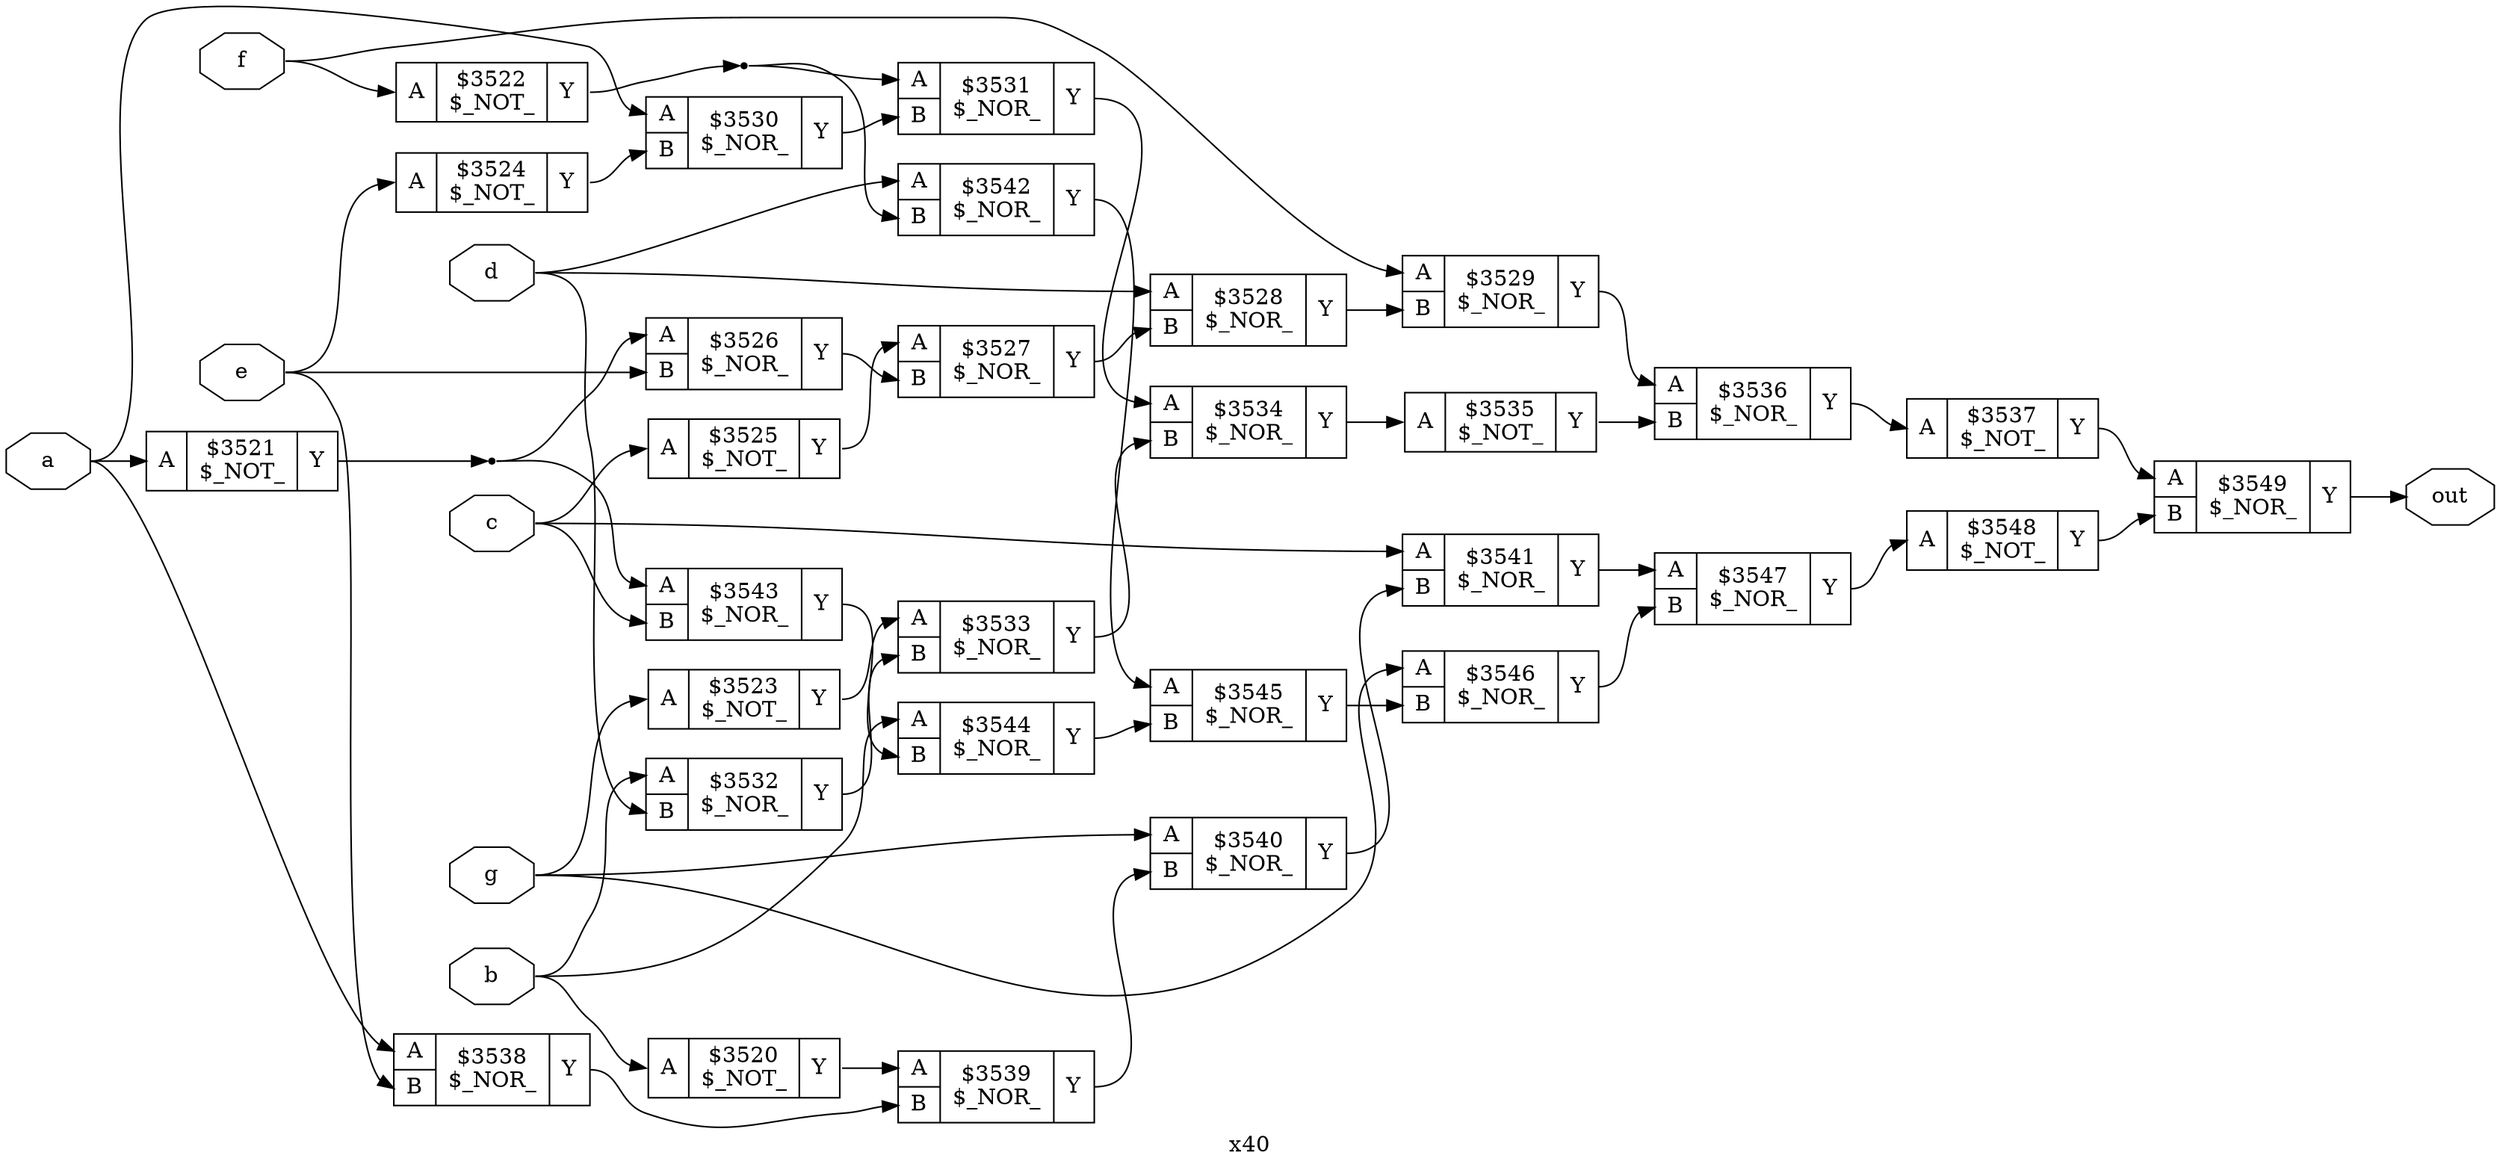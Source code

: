 digraph "x40" {
label="x40";
rankdir="LR";
remincross=true;
n30 [ shape=octagon, label="a", color="black", fontcolor="black" ];
n31 [ shape=octagon, label="b", color="black", fontcolor="black" ];
n32 [ shape=octagon, label="c", color="black", fontcolor="black" ];
n33 [ shape=octagon, label="d", color="black", fontcolor="black" ];
n34 [ shape=octagon, label="e", color="black", fontcolor="black" ];
n35 [ shape=octagon, label="f", color="black", fontcolor="black" ];
n36 [ shape=octagon, label="g", color="black", fontcolor="black" ];
n37 [ shape=octagon, label="out", color="black", fontcolor="black" ];
c40 [ shape=record, label="{{<p38> A}|$3520\n$_NOT_|{<p39> Y}}" ];
c41 [ shape=record, label="{{<p38> A}|$3521\n$_NOT_|{<p39> Y}}" ];
c42 [ shape=record, label="{{<p38> A}|$3522\n$_NOT_|{<p39> Y}}" ];
c43 [ shape=record, label="{{<p38> A}|$3523\n$_NOT_|{<p39> Y}}" ];
c44 [ shape=record, label="{{<p38> A}|$3524\n$_NOT_|{<p39> Y}}" ];
c45 [ shape=record, label="{{<p38> A}|$3525\n$_NOT_|{<p39> Y}}" ];
c47 [ shape=record, label="{{<p38> A|<p46> B}|$3526\n$_NOR_|{<p39> Y}}" ];
c48 [ shape=record, label="{{<p38> A|<p46> B}|$3527\n$_NOR_|{<p39> Y}}" ];
c49 [ shape=record, label="{{<p38> A|<p46> B}|$3528\n$_NOR_|{<p39> Y}}" ];
c50 [ shape=record, label="{{<p38> A|<p46> B}|$3529\n$_NOR_|{<p39> Y}}" ];
c51 [ shape=record, label="{{<p38> A|<p46> B}|$3530\n$_NOR_|{<p39> Y}}" ];
c52 [ shape=record, label="{{<p38> A|<p46> B}|$3531\n$_NOR_|{<p39> Y}}" ];
c53 [ shape=record, label="{{<p38> A|<p46> B}|$3532\n$_NOR_|{<p39> Y}}" ];
c54 [ shape=record, label="{{<p38> A|<p46> B}|$3533\n$_NOR_|{<p39> Y}}" ];
c55 [ shape=record, label="{{<p38> A|<p46> B}|$3534\n$_NOR_|{<p39> Y}}" ];
c56 [ shape=record, label="{{<p38> A}|$3535\n$_NOT_|{<p39> Y}}" ];
c57 [ shape=record, label="{{<p38> A|<p46> B}|$3536\n$_NOR_|{<p39> Y}}" ];
c58 [ shape=record, label="{{<p38> A}|$3537\n$_NOT_|{<p39> Y}}" ];
c59 [ shape=record, label="{{<p38> A|<p46> B}|$3538\n$_NOR_|{<p39> Y}}" ];
c60 [ shape=record, label="{{<p38> A|<p46> B}|$3539\n$_NOR_|{<p39> Y}}" ];
c61 [ shape=record, label="{{<p38> A|<p46> B}|$3540\n$_NOR_|{<p39> Y}}" ];
c62 [ shape=record, label="{{<p38> A|<p46> B}|$3541\n$_NOR_|{<p39> Y}}" ];
c63 [ shape=record, label="{{<p38> A|<p46> B}|$3542\n$_NOR_|{<p39> Y}}" ];
c64 [ shape=record, label="{{<p38> A|<p46> B}|$3543\n$_NOR_|{<p39> Y}}" ];
c65 [ shape=record, label="{{<p38> A|<p46> B}|$3544\n$_NOR_|{<p39> Y}}" ];
c66 [ shape=record, label="{{<p38> A|<p46> B}|$3545\n$_NOR_|{<p39> Y}}" ];
c67 [ shape=record, label="{{<p38> A|<p46> B}|$3546\n$_NOR_|{<p39> Y}}" ];
c68 [ shape=record, label="{{<p38> A|<p46> B}|$3547\n$_NOR_|{<p39> Y}}" ];
c69 [ shape=record, label="{{<p38> A}|$3548\n$_NOT_|{<p39> Y}}" ];
c70 [ shape=record, label="{{<p38> A|<p46> B}|$3549\n$_NOR_|{<p39> Y}}" ];
n1 [ shape=point ];
c41:p39:e -> n1:w [color="black", label=""];
n1:e -> c47:p38:w [color="black", label=""];
n1:e -> c64:p38:w [color="black", label=""];
c51:p39:e -> c52:p46:w [color="black", label=""];
c52:p39:e -> c55:p38:w [color="black", label=""];
c53:p39:e -> c54:p46:w [color="black", label=""];
c54:p39:e -> c55:p46:w [color="black", label=""];
c55:p39:e -> c56:p38:w [color="black", label=""];
c56:p39:e -> c57:p46:w [color="black", label=""];
c57:p39:e -> c58:p38:w [color="black", label=""];
c58:p39:e -> c70:p38:w [color="black", label=""];
c59:p39:e -> c60:p46:w [color="black", label=""];
c60:p39:e -> c61:p46:w [color="black", label=""];
n2 [ shape=point ];
c42:p39:e -> n2:w [color="black", label=""];
n2:e -> c52:p38:w [color="black", label=""];
n2:e -> c63:p46:w [color="black", label=""];
c61:p39:e -> c62:p46:w [color="black", label=""];
c62:p39:e -> c68:p38:w [color="black", label=""];
c63:p39:e -> c66:p38:w [color="black", label=""];
c64:p39:e -> c65:p46:w [color="black", label=""];
c65:p39:e -> c66:p46:w [color="black", label=""];
c66:p39:e -> c67:p46:w [color="black", label=""];
c67:p39:e -> c68:p46:w [color="black", label=""];
c68:p39:e -> c69:p38:w [color="black", label=""];
c69:p39:e -> c70:p46:w [color="black", label=""];
c40:p39:e -> c60:p38:w [color="black", label=""];
c43:p39:e -> c54:p38:w [color="black", label=""];
n30:e -> c41:p38:w [color="black", label=""];
n30:e -> c51:p38:w [color="black", label=""];
n30:e -> c59:p38:w [color="black", label=""];
n31:e -> c40:p38:w [color="black", label=""];
n31:e -> c53:p38:w [color="black", label=""];
n31:e -> c65:p38:w [color="black", label=""];
n32:e -> c45:p38:w [color="black", label=""];
n32:e -> c62:p38:w [color="black", label=""];
n32:e -> c64:p46:w [color="black", label=""];
n33:e -> c49:p38:w [color="black", label=""];
n33:e -> c53:p46:w [color="black", label=""];
n33:e -> c63:p38:w [color="black", label=""];
n34:e -> c44:p38:w [color="black", label=""];
n34:e -> c47:p46:w [color="black", label=""];
n34:e -> c59:p46:w [color="black", label=""];
n35:e -> c42:p38:w [color="black", label=""];
n35:e -> c50:p38:w [color="black", label=""];
n36:e -> c43:p38:w [color="black", label=""];
n36:e -> c61:p38:w [color="black", label=""];
n36:e -> c67:p38:w [color="black", label=""];
c70:p39:e -> n37:w [color="black", label=""];
c44:p39:e -> c51:p46:w [color="black", label=""];
c45:p39:e -> c48:p38:w [color="black", label=""];
c47:p39:e -> c48:p46:w [color="black", label=""];
c48:p39:e -> c49:p46:w [color="black", label=""];
c49:p39:e -> c50:p46:w [color="black", label=""];
c50:p39:e -> c57:p38:w [color="black", label=""];
}
